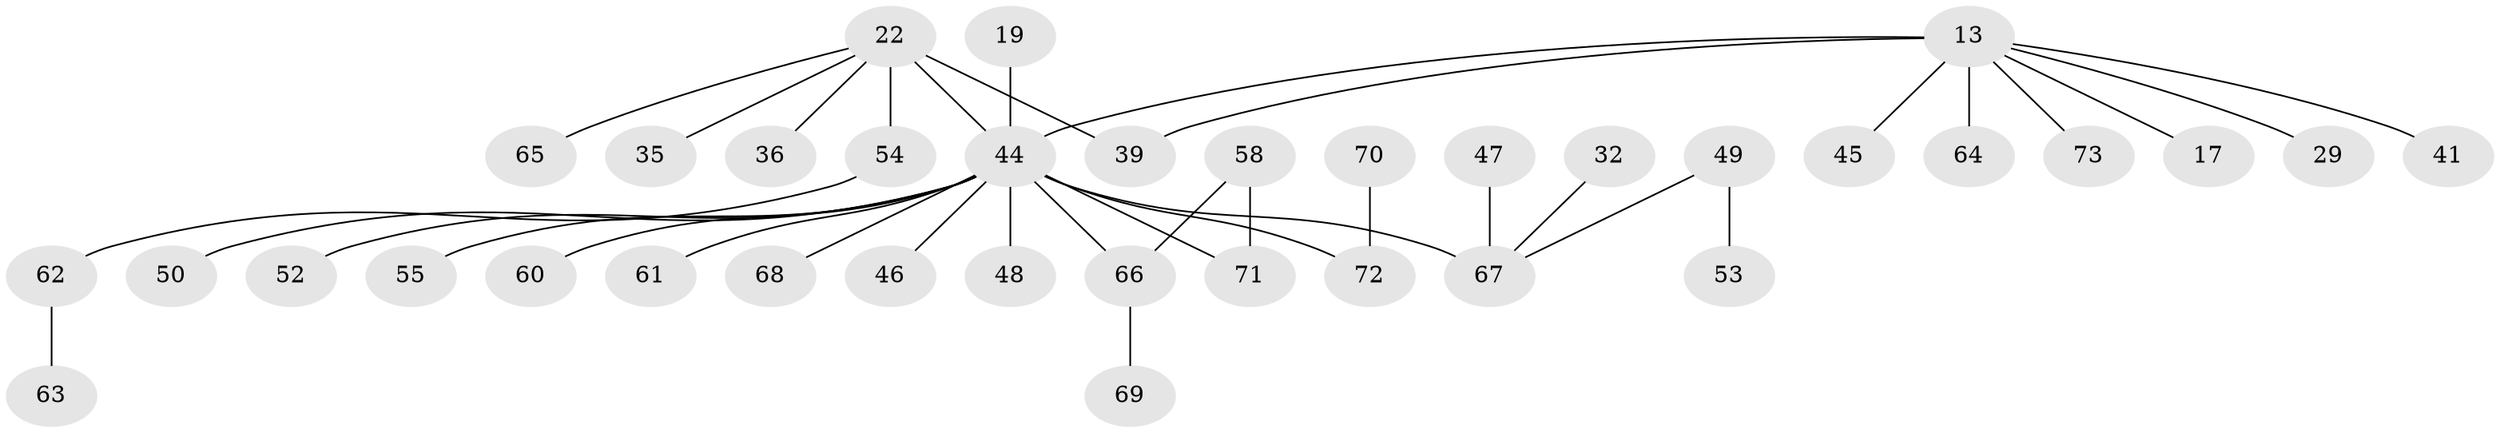 // original degree distribution, {4: 0.0684931506849315, 8: 0.0273972602739726, 3: 0.1780821917808219, 2: 0.3013698630136986, 5: 0.0136986301369863, 1: 0.3972602739726027, 7: 0.0136986301369863}
// Generated by graph-tools (version 1.1) at 2025/41/03/09/25 04:41:59]
// undirected, 36 vertices, 37 edges
graph export_dot {
graph [start="1"]
  node [color=gray90,style=filled];
  13 [super="+8+3+1"];
  17;
  19;
  22;
  29;
  32;
  35;
  36 [super="+31"];
  39 [super="+24"];
  41;
  44 [super="+18+34"];
  45;
  46 [super="+37"];
  47 [super="+27"];
  48 [super="+11"];
  49;
  50;
  52 [super="+26"];
  53;
  54 [super="+42"];
  55;
  58 [super="+51"];
  60;
  61 [super="+7"];
  62;
  63;
  64;
  65;
  66 [super="+16+25+38+40"];
  67 [super="+21+43"];
  68 [super="+30"];
  69;
  70;
  71;
  72 [super="+56+59"];
  73;
  13 -- 17;
  13 -- 45;
  13 -- 64;
  13 -- 73;
  13 -- 41;
  13 -- 29;
  13 -- 44 [weight=2];
  13 -- 39;
  19 -- 44;
  22 -- 35;
  22 -- 54 [weight=2];
  22 -- 65;
  22 -- 39;
  22 -- 44;
  22 -- 36;
  32 -- 67;
  44 -- 67 [weight=3];
  44 -- 66;
  44 -- 71;
  44 -- 48 [weight=2];
  44 -- 50;
  44 -- 55;
  44 -- 60;
  44 -- 72 [weight=2];
  44 -- 61;
  44 -- 52;
  44 -- 68;
  44 -- 46;
  47 -- 67;
  49 -- 53;
  49 -- 67;
  54 -- 62;
  58 -- 66;
  58 -- 71;
  62 -- 63;
  66 -- 69;
  70 -- 72;
}

